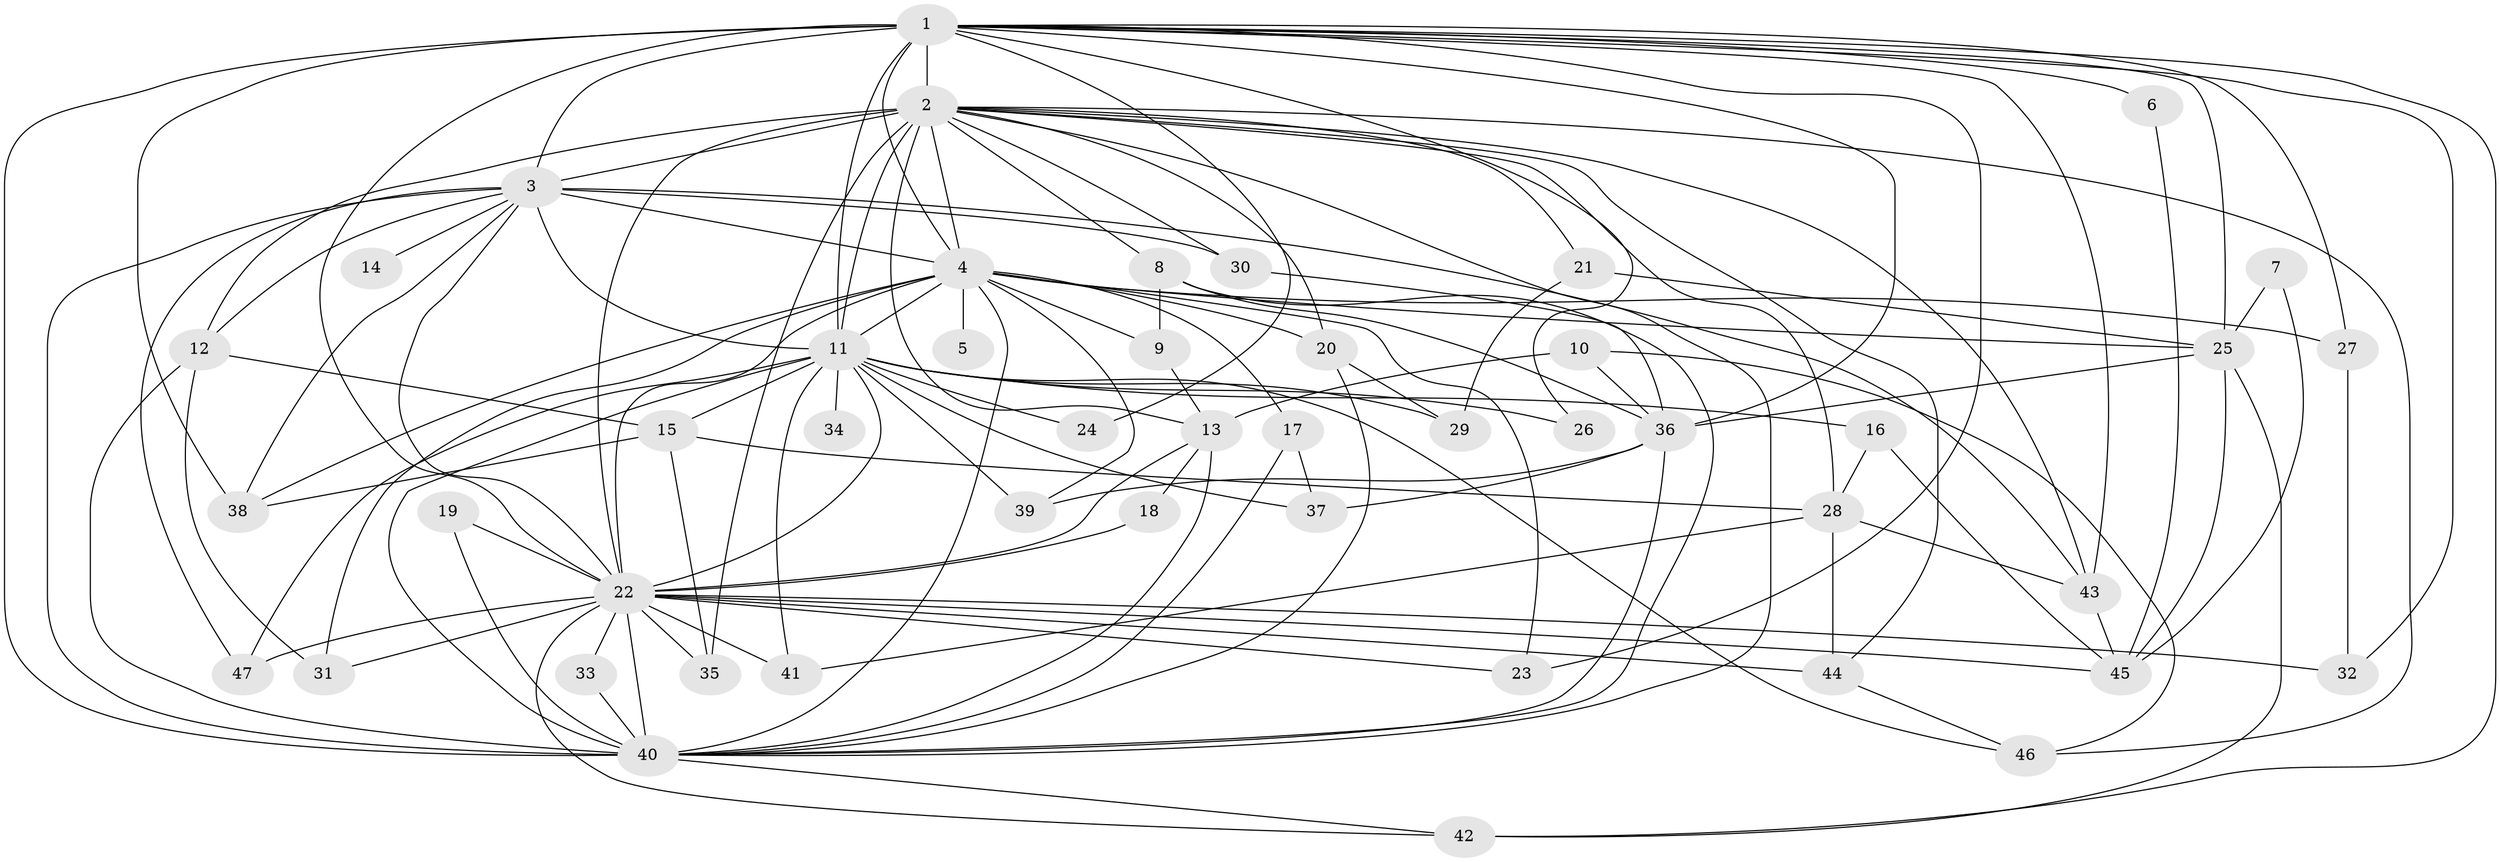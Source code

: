 // original degree distribution, {16: 0.02127659574468085, 22: 0.010638297872340425, 12: 0.010638297872340425, 18: 0.010638297872340425, 21: 0.010638297872340425, 11: 0.010638297872340425, 19: 0.010638297872340425, 27: 0.010638297872340425, 25: 0.010638297872340425, 4: 0.0851063829787234, 3: 0.22340425531914893, 2: 0.5, 8: 0.010638297872340425, 7: 0.031914893617021274, 5: 0.031914893617021274, 6: 0.010638297872340425}
// Generated by graph-tools (version 1.1) at 2025/01/03/09/25 03:01:36]
// undirected, 47 vertices, 125 edges
graph export_dot {
graph [start="1"]
  node [color=gray90,style=filled];
  1;
  2;
  3;
  4;
  5;
  6;
  7;
  8;
  9;
  10;
  11;
  12;
  13;
  14;
  15;
  16;
  17;
  18;
  19;
  20;
  21;
  22;
  23;
  24;
  25;
  26;
  27;
  28;
  29;
  30;
  31;
  32;
  33;
  34;
  35;
  36;
  37;
  38;
  39;
  40;
  41;
  42;
  43;
  44;
  45;
  46;
  47;
  1 -- 2 [weight=4.0];
  1 -- 3 [weight=4.0];
  1 -- 4 [weight=2.0];
  1 -- 6 [weight=2.0];
  1 -- 11 [weight=2.0];
  1 -- 22 [weight=2.0];
  1 -- 23 [weight=1.0];
  1 -- 24 [weight=2.0];
  1 -- 25 [weight=1.0];
  1 -- 26 [weight=2.0];
  1 -- 27 [weight=1.0];
  1 -- 32 [weight=1.0];
  1 -- 36 [weight=1.0];
  1 -- 38 [weight=1.0];
  1 -- 40 [weight=4.0];
  1 -- 42 [weight=1.0];
  1 -- 43 [weight=1.0];
  2 -- 3 [weight=4.0];
  2 -- 4 [weight=2.0];
  2 -- 8 [weight=1.0];
  2 -- 11 [weight=2.0];
  2 -- 12 [weight=1.0];
  2 -- 13 [weight=1.0];
  2 -- 20 [weight=1.0];
  2 -- 21 [weight=1.0];
  2 -- 22 [weight=2.0];
  2 -- 28 [weight=2.0];
  2 -- 30 [weight=1.0];
  2 -- 35 [weight=1.0];
  2 -- 40 [weight=2.0];
  2 -- 43 [weight=1.0];
  2 -- 44 [weight=1.0];
  2 -- 46 [weight=1.0];
  3 -- 4 [weight=2.0];
  3 -- 11 [weight=2.0];
  3 -- 12 [weight=1.0];
  3 -- 14 [weight=2.0];
  3 -- 22 [weight=2.0];
  3 -- 30 [weight=1.0];
  3 -- 38 [weight=2.0];
  3 -- 40 [weight=2.0];
  3 -- 43 [weight=1.0];
  3 -- 47 [weight=1.0];
  4 -- 5 [weight=1.0];
  4 -- 9 [weight=1.0];
  4 -- 11 [weight=2.0];
  4 -- 17 [weight=1.0];
  4 -- 20 [weight=1.0];
  4 -- 22 [weight=1.0];
  4 -- 23 [weight=1.0];
  4 -- 25 [weight=1.0];
  4 -- 27 [weight=1.0];
  4 -- 31 [weight=1.0];
  4 -- 38 [weight=1.0];
  4 -- 39 [weight=1.0];
  4 -- 40 [weight=2.0];
  6 -- 45 [weight=1.0];
  7 -- 25 [weight=1.0];
  7 -- 45 [weight=1.0];
  8 -- 9 [weight=1.0];
  8 -- 36 [weight=1.0];
  8 -- 40 [weight=1.0];
  9 -- 13 [weight=1.0];
  10 -- 13 [weight=1.0];
  10 -- 36 [weight=1.0];
  10 -- 46 [weight=1.0];
  11 -- 15 [weight=1.0];
  11 -- 16 [weight=1.0];
  11 -- 22 [weight=1.0];
  11 -- 24 [weight=1.0];
  11 -- 26 [weight=1.0];
  11 -- 29 [weight=1.0];
  11 -- 34 [weight=1.0];
  11 -- 37 [weight=1.0];
  11 -- 39 [weight=1.0];
  11 -- 40 [weight=1.0];
  11 -- 41 [weight=1.0];
  11 -- 46 [weight=1.0];
  11 -- 47 [weight=1.0];
  12 -- 15 [weight=1.0];
  12 -- 31 [weight=1.0];
  12 -- 40 [weight=1.0];
  13 -- 18 [weight=1.0];
  13 -- 22 [weight=2.0];
  13 -- 40 [weight=1.0];
  15 -- 28 [weight=1.0];
  15 -- 35 [weight=1.0];
  15 -- 38 [weight=1.0];
  16 -- 28 [weight=1.0];
  16 -- 45 [weight=1.0];
  17 -- 37 [weight=1.0];
  17 -- 40 [weight=1.0];
  18 -- 22 [weight=1.0];
  19 -- 22 [weight=1.0];
  19 -- 40 [weight=1.0];
  20 -- 29 [weight=1.0];
  20 -- 40 [weight=1.0];
  21 -- 25 [weight=1.0];
  21 -- 29 [weight=1.0];
  22 -- 23 [weight=1.0];
  22 -- 31 [weight=2.0];
  22 -- 32 [weight=1.0];
  22 -- 33 [weight=1.0];
  22 -- 35 [weight=1.0];
  22 -- 40 [weight=3.0];
  22 -- 41 [weight=1.0];
  22 -- 42 [weight=1.0];
  22 -- 44 [weight=2.0];
  22 -- 45 [weight=1.0];
  22 -- 47 [weight=1.0];
  25 -- 36 [weight=1.0];
  25 -- 42 [weight=1.0];
  25 -- 45 [weight=1.0];
  27 -- 32 [weight=1.0];
  28 -- 41 [weight=1.0];
  28 -- 43 [weight=1.0];
  28 -- 44 [weight=1.0];
  30 -- 36 [weight=1.0];
  33 -- 40 [weight=1.0];
  36 -- 37 [weight=1.0];
  36 -- 39 [weight=1.0];
  36 -- 40 [weight=2.0];
  40 -- 42 [weight=1.0];
  43 -- 45 [weight=1.0];
  44 -- 46 [weight=1.0];
}
